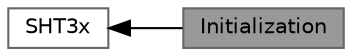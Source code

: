 digraph "Initialization"
{
 // LATEX_PDF_SIZE
  bgcolor="transparent";
  edge [fontname=Helvetica,fontsize=10,labelfontname=Helvetica,labelfontsize=10];
  node [fontname=Helvetica,fontsize=10,shape=box,height=0.2,width=0.4];
  rankdir=LR;
  Node2 [id="Node000002",label="SHT3x",height=0.2,width=0.4,color="grey40", fillcolor="white", style="filled",URL="$group__sht3x.html",tooltip="Product Overview and Sensor API Source Code"];
  Node1 [id="Node000001",label="Initialization",height=0.2,width=0.4,color="gray40", fillcolor="grey60", style="filled", fontcolor="black",tooltip="Initialize the sensor and device structure."];
  Node2->Node1 [shape=plaintext, dir="back", style="solid"];
}
